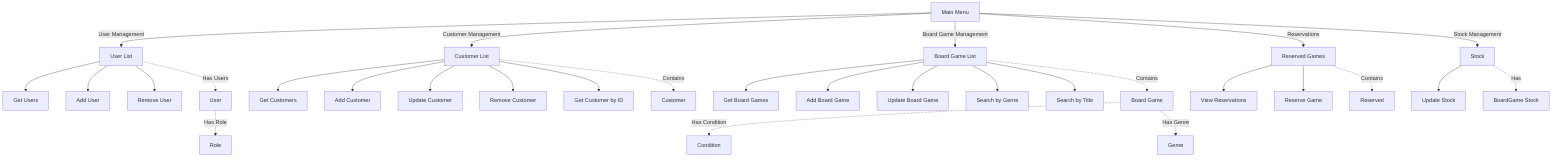 graph TD;
    A[Main Menu] -->|User Management| B[User List];
    B --> C[Get Users];
    B --> D[Add User];
    B --> E[Remove User];
   
    A -->|Customer Management| F[Customer List];
    F --> G[Get Customers];
    F --> H[Add Customer];
    F --> I[Update Customer];
    F --> J[Remove Customer];
    F --> K[Get Customer by ID];
   
    A -->|Board Game Management| L[Board Game List];
    L --> M[Get Board Games];
    L --> N[Add Board Game];
    L --> O[Update Board Game];
    L --> P[Search by Genre];
    L --> Q[Search by Title];
   
    A -->|Reservations| R[Reserved Games];
    R --> S[View Reservations];
    R --> T[Reserve Game];
   
    A -->|Stock Management| U[Stock];
    U --> V[Update Stock];
   
    B -.->|Has Users| X[User];
    X -.->|Has Role| Y[Role];
   
    F -.->|Contains| Z[Customer];
    L -.->|Contains| AA[Board Game];
    AA -.->|Has Condition| AB[Condition];
    AA -.->|Has Genre| AC[Genre];
   
    R -.->|Contains| AD[Reserved];
    U -.->|Has| AE[BoardGame Stock];